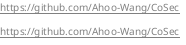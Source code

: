 @startuml
skinparam hyperlinkColor grey

!$watermark= "[[https://github.com/Ahoo-Wang/CoSec]]"

header
$watermark
endheader

center footer $watermark

@enduml

